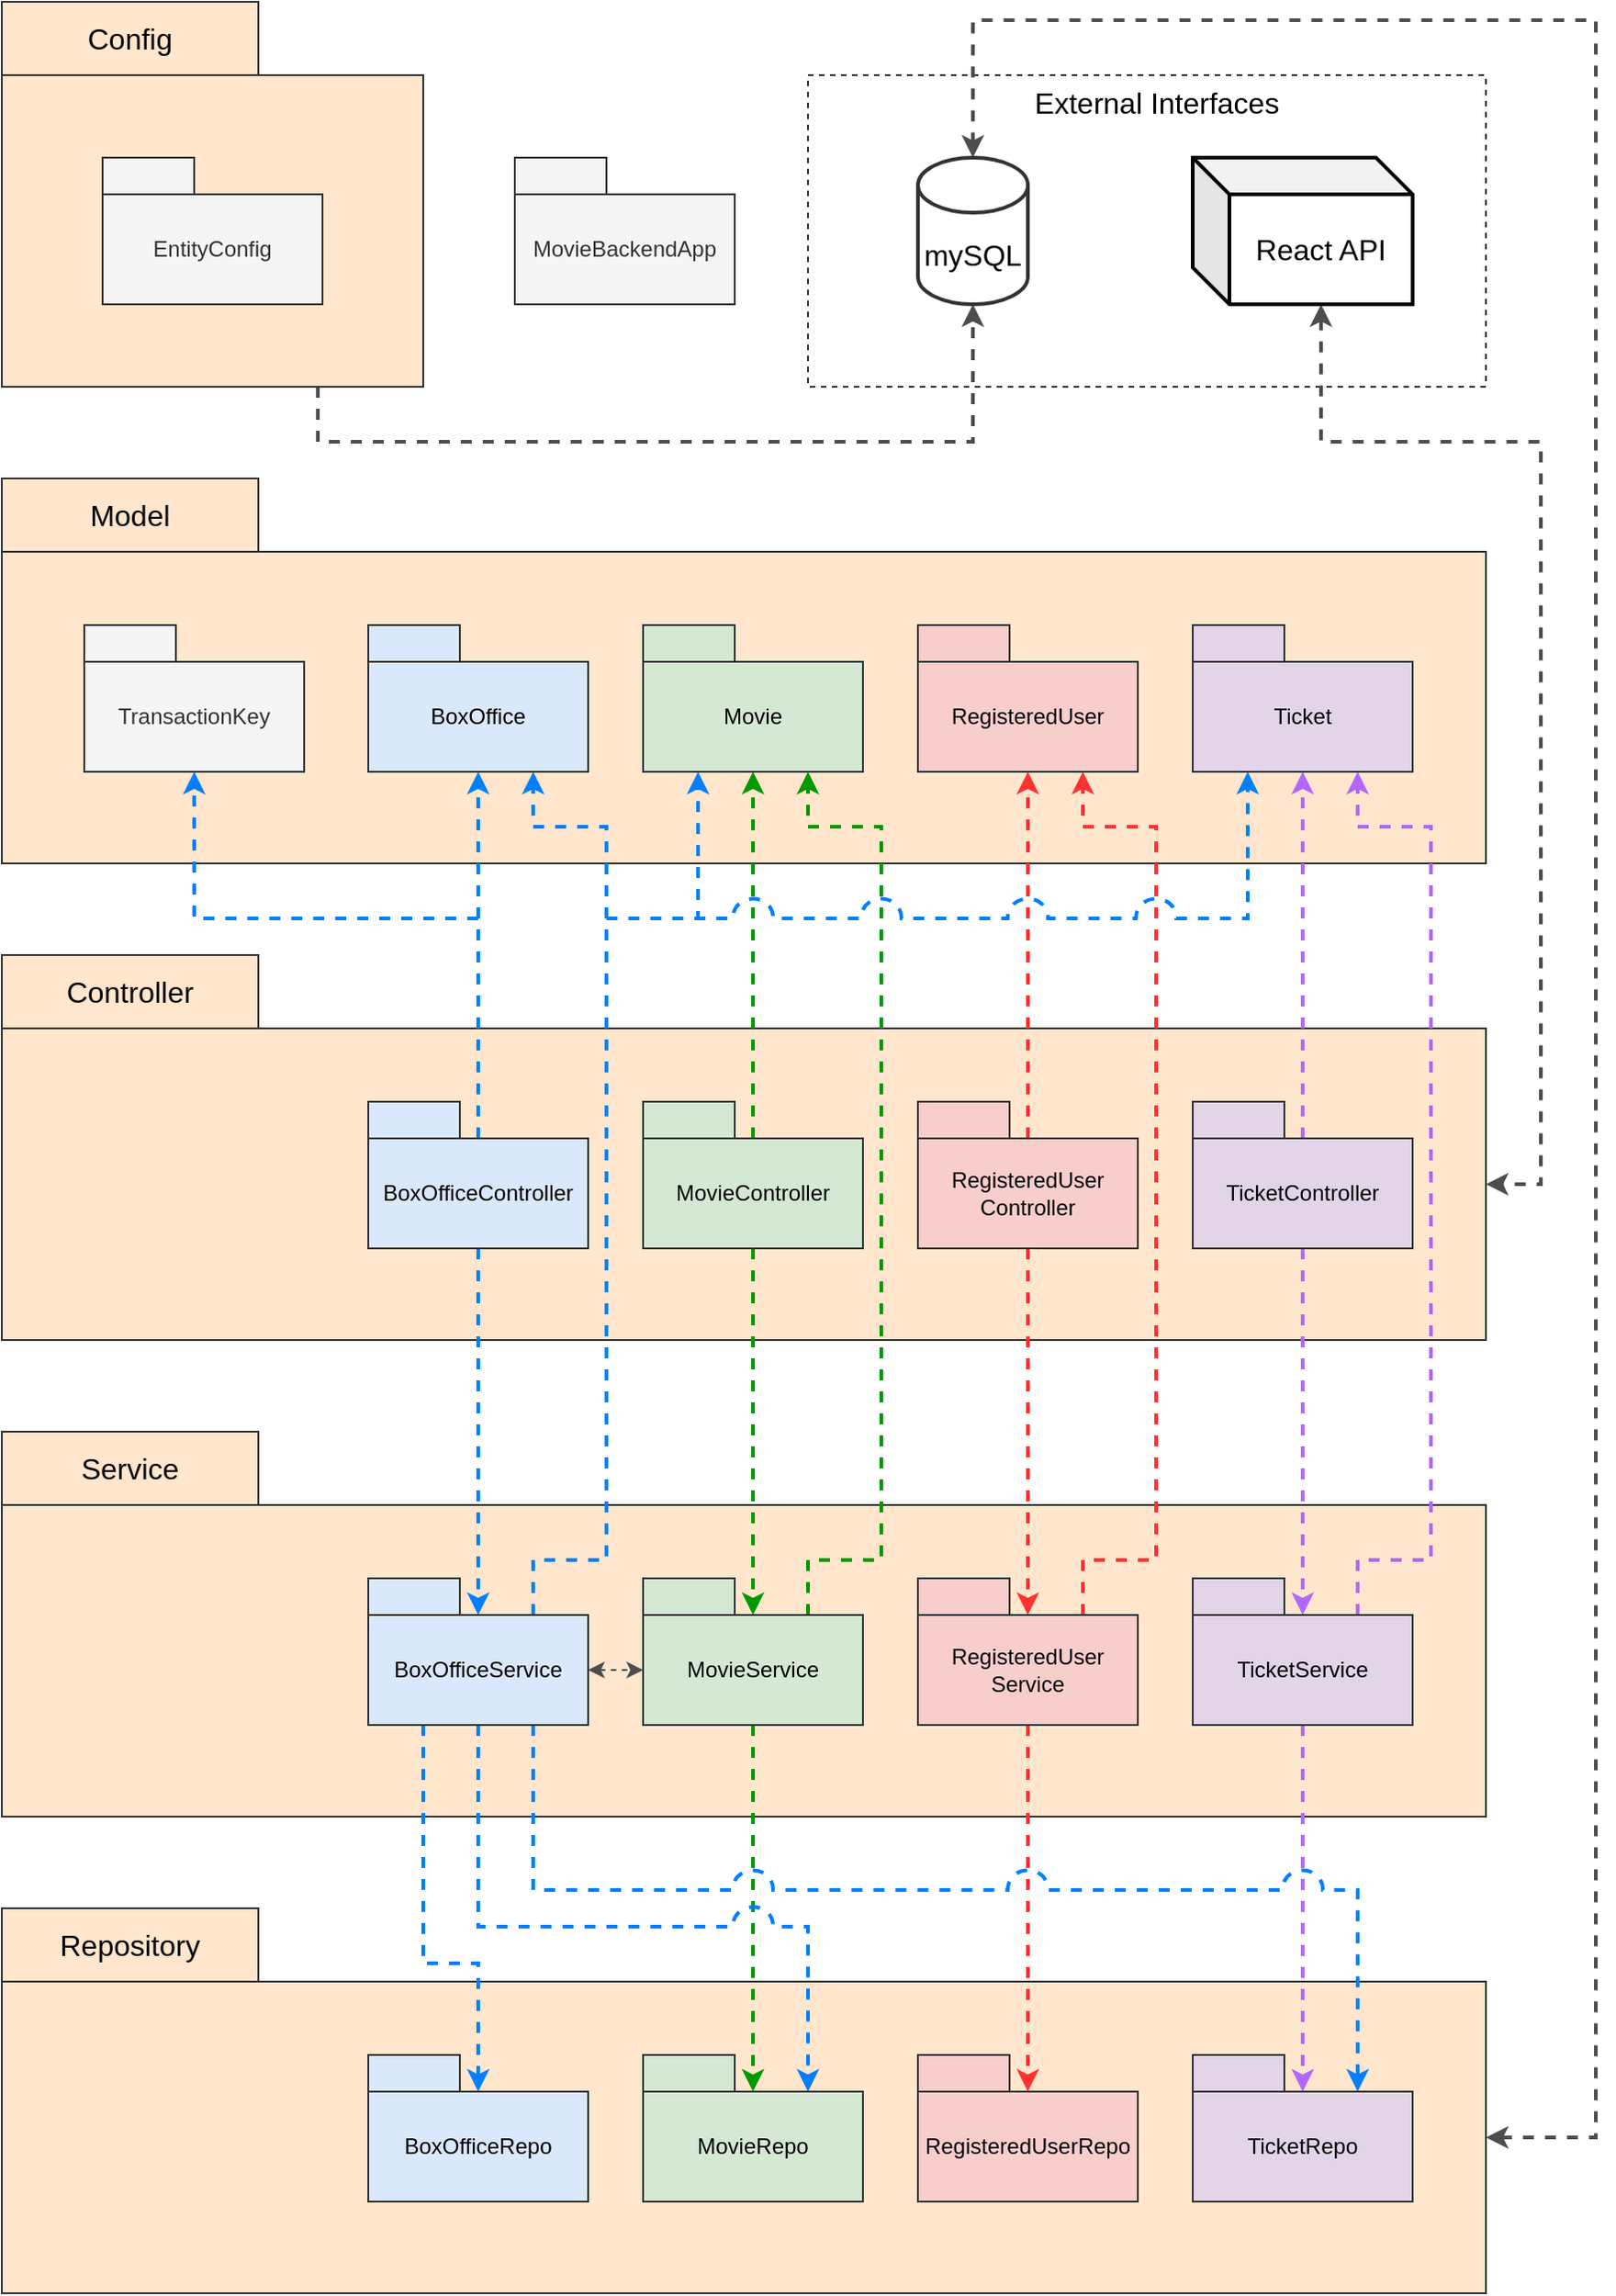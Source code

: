 <mxfile version="20.6.0" type="google"><diagram id="_7TqwihycuXLlXXoLsJj" name="Page-1"><mxGraphModel dx="1623" dy="2014" grid="1" gridSize="10" guides="1" tooltips="1" connect="1" arrows="1" fold="1" page="1" pageScale="1" pageWidth="1700" pageHeight="1100" math="0" shadow="0"><root><mxCell id="0"/><mxCell id="1" parent="0"/><mxCell id="McAELG560478Uf4WQl_z-134" value="" style="rounded=0;whiteSpace=wrap;html=1;dashed=1;strokeColor=#333333;strokeWidth=1;fontSize=16;fillColor=none;" vertex="1" parent="1"><mxGeometry x="880" width="370" height="170" as="geometry"/></mxCell><mxCell id="McAELG560478Uf4WQl_z-39" value="" style="rounded=0;whiteSpace=wrap;html=1;fillColor=#ffe6cc;strokeColor=#333333;" vertex="1" parent="1"><mxGeometry x="440" y="520" width="810" height="170" as="geometry"/></mxCell><mxCell id="McAELG560478Uf4WQl_z-38" value="" style="rounded=0;whiteSpace=wrap;html=1;fillColor=#ffe6cc;strokeColor=#333333;" vertex="1" parent="1"><mxGeometry x="440" y="260" width="810" height="170" as="geometry"/></mxCell><mxCell id="McAELG560478Uf4WQl_z-2" value="Model" style="rounded=0;whiteSpace=wrap;html=1;fillColor=#ffe6cc;strokeColor=#333333;fontSize=16;" vertex="1" parent="1"><mxGeometry x="440" y="220" width="140" height="40" as="geometry"/></mxCell><mxCell id="McAELG560478Uf4WQl_z-22" value="Controller" style="rounded=0;whiteSpace=wrap;html=1;fillColor=#ffe6cc;strokeColor=#333333;fontSize=16;" vertex="1" parent="1"><mxGeometry x="440" y="480" width="140" height="40" as="geometry"/></mxCell><mxCell id="McAELG560478Uf4WQl_z-41" value="" style="rounded=0;whiteSpace=wrap;html=1;fillColor=#ffe6cc;strokeColor=#333333;" vertex="1" parent="1"><mxGeometry x="440" y="780" width="810" height="170" as="geometry"/></mxCell><mxCell id="McAELG560478Uf4WQl_z-42" value="Service" style="rounded=0;whiteSpace=wrap;html=1;fillColor=#ffe6cc;strokeColor=#333333;fontSize=16;" vertex="1" parent="1"><mxGeometry x="440" y="740" width="140" height="40" as="geometry"/></mxCell><mxCell id="McAELG560478Uf4WQl_z-139" style="edgeStyle=orthogonalEdgeStyle;rounded=0;jumpStyle=arc;jumpSize=20;orthogonalLoop=1;jettySize=auto;html=1;exitX=1;exitY=0.5;exitDx=0;exitDy=0;entryX=0.5;entryY=0;entryDx=0;entryDy=0;entryPerimeter=0;dashed=1;strokeColor=#4D4D4D;strokeWidth=2;fontSize=16;startArrow=classic;startFill=1;" edge="1" parent="1" source="McAELG560478Uf4WQl_z-58" target="McAELG560478Uf4WQl_z-132"><mxGeometry relative="1" as="geometry"><Array as="points"><mxPoint x="1310" y="1125"/><mxPoint x="1310" y="-30"/><mxPoint x="970" y="-30"/></Array></mxGeometry></mxCell><mxCell id="McAELG560478Uf4WQl_z-58" value="" style="rounded=0;whiteSpace=wrap;html=1;fillColor=#ffe6cc;strokeColor=#333333;" vertex="1" parent="1"><mxGeometry x="440" y="1040" width="810" height="170" as="geometry"/></mxCell><mxCell id="McAELG560478Uf4WQl_z-59" value="Repository" style="rounded=0;whiteSpace=wrap;html=1;fillColor=#ffe6cc;strokeColor=#333333;fontSize=16;" vertex="1" parent="1"><mxGeometry x="440" y="1000" width="140" height="40" as="geometry"/></mxCell><mxCell id="McAELG560478Uf4WQl_z-75" style="edgeStyle=orthogonalEdgeStyle;rounded=0;orthogonalLoop=1;jettySize=auto;html=1;exitX=0.5;exitY=0;exitDx=0;exitDy=0;entryX=0.5;entryY=1;entryDx=0;entryDy=0;dashed=1;strokeWidth=2;strokeColor=#007FFF;" edge="1" parent="1" source="McAELG560478Uf4WQl_z-24" target="McAELG560478Uf4WQl_z-18"><mxGeometry relative="1" as="geometry"><Array as="points"><mxPoint x="700" y="460"/><mxPoint x="545" y="460"/></Array></mxGeometry></mxCell><mxCell id="McAELG560478Uf4WQl_z-76" style="edgeStyle=orthogonalEdgeStyle;rounded=0;orthogonalLoop=1;jettySize=auto;html=1;exitX=0.5;exitY=0;exitDx=0;exitDy=0;entryX=0.5;entryY=1;entryDx=0;entryDy=0;dashed=1;fillColor=#0050ef;strokeColor=#007FFF;strokeWidth=2;" edge="1" parent="1" source="McAELG560478Uf4WQl_z-24" target="McAELG560478Uf4WQl_z-5"><mxGeometry relative="1" as="geometry"/></mxCell><mxCell id="McAELG560478Uf4WQl_z-77" style="edgeStyle=orthogonalEdgeStyle;rounded=0;orthogonalLoop=1;jettySize=auto;html=1;exitX=0.5;exitY=0;exitDx=0;exitDy=0;entryX=0.5;entryY=1;entryDx=0;entryDy=0;dashed=1;strokeWidth=2;strokeColor=#009900;" edge="1" parent="1" source="McAELG560478Uf4WQl_z-27" target="McAELG560478Uf4WQl_z-9"><mxGeometry relative="1" as="geometry"/></mxCell><mxCell id="McAELG560478Uf4WQl_z-78" style="edgeStyle=orthogonalEdgeStyle;rounded=0;orthogonalLoop=1;jettySize=auto;html=1;exitX=0.5;exitY=0;exitDx=0;exitDy=0;entryX=0.5;entryY=1;entryDx=0;entryDy=0;dashed=1;strokeColor=#FF3333;strokeWidth=2;" edge="1" parent="1" source="McAELG560478Uf4WQl_z-30" target="McAELG560478Uf4WQl_z-12"><mxGeometry relative="1" as="geometry"/></mxCell><mxCell id="McAELG560478Uf4WQl_z-79" style="edgeStyle=orthogonalEdgeStyle;rounded=0;orthogonalLoop=1;jettySize=auto;html=1;exitX=0.5;exitY=0;exitDx=0;exitDy=0;entryX=0.5;entryY=1;entryDx=0;entryDy=0;dashed=1;strokeColor=#B266FF;strokeWidth=2;" edge="1" parent="1" source="McAELG560478Uf4WQl_z-33" target="McAELG560478Uf4WQl_z-15"><mxGeometry relative="1" as="geometry"/></mxCell><mxCell id="McAELG560478Uf4WQl_z-80" style="edgeStyle=orthogonalEdgeStyle;rounded=0;orthogonalLoop=1;jettySize=auto;html=1;exitX=0.5;exitY=1;exitDx=0;exitDy=0;entryX=0.5;entryY=0;entryDx=0;entryDy=0;dashed=1;strokeWidth=2;strokeColor=#009900;" edge="1" parent="1" source="McAELG560478Uf4WQl_z-47" target="McAELG560478Uf4WQl_z-64"><mxGeometry relative="1" as="geometry"/></mxCell><mxCell id="McAELG560478Uf4WQl_z-81" style="edgeStyle=orthogonalEdgeStyle;rounded=0;orthogonalLoop=1;jettySize=auto;html=1;exitX=0.5;exitY=1;exitDx=0;exitDy=0;entryX=0.5;entryY=0;entryDx=0;entryDy=0;dashed=1;strokeColor=#FF3333;strokeWidth=2;" edge="1" parent="1" source="McAELG560478Uf4WQl_z-50" target="McAELG560478Uf4WQl_z-67"><mxGeometry relative="1" as="geometry"/></mxCell><mxCell id="McAELG560478Uf4WQl_z-82" style="edgeStyle=orthogonalEdgeStyle;rounded=0;orthogonalLoop=1;jettySize=auto;html=1;exitX=0.5;exitY=1;exitDx=0;exitDy=0;entryX=0.5;entryY=0;entryDx=0;entryDy=0;dashed=1;strokeColor=#B266FF;strokeWidth=2;" edge="1" parent="1" source="McAELG560478Uf4WQl_z-53" target="McAELG560478Uf4WQl_z-70"><mxGeometry relative="1" as="geometry"/></mxCell><mxCell id="McAELG560478Uf4WQl_z-83" style="edgeStyle=orthogonalEdgeStyle;rounded=0;orthogonalLoop=1;jettySize=auto;html=1;exitX=0.25;exitY=1;exitDx=0;exitDy=0;entryX=0.5;entryY=0;entryDx=0;entryDy=0;dashed=1;strokeWidth=2;strokeColor=#007FFF;" edge="1" parent="1" source="McAELG560478Uf4WQl_z-44" target="McAELG560478Uf4WQl_z-61"><mxGeometry relative="1" as="geometry"><Array as="points"><mxPoint x="670" y="1030"/><mxPoint x="700" y="1030"/></Array></mxGeometry></mxCell><mxCell id="McAELG560478Uf4WQl_z-84" style="edgeStyle=orthogonalEdgeStyle;rounded=0;orthogonalLoop=1;jettySize=auto;html=1;exitX=1;exitY=0.5;exitDx=0;exitDy=0;entryX=0;entryY=0.5;entryDx=0;entryDy=0;dashed=1;startArrow=classic;startFill=1;strokeColor=#4D4D4D;" edge="1" parent="1" source="McAELG560478Uf4WQl_z-44" target="McAELG560478Uf4WQl_z-47"><mxGeometry relative="1" as="geometry"/></mxCell><mxCell id="McAELG560478Uf4WQl_z-85" style="edgeStyle=orthogonalEdgeStyle;rounded=0;orthogonalLoop=1;jettySize=auto;html=1;exitX=0.5;exitY=1;exitDx=0;exitDy=0;entryX=0.75;entryY=0;entryDx=0;entryDy=0;dashed=1;startArrow=none;startFill=0;jumpStyle=arc;jumpSize=20;strokeWidth=2;strokeColor=#007FFF;" edge="1" parent="1" source="McAELG560478Uf4WQl_z-44" target="McAELG560478Uf4WQl_z-64"><mxGeometry relative="1" as="geometry"><Array as="points"><mxPoint x="700" y="1010"/><mxPoint x="880" y="1010"/></Array></mxGeometry></mxCell><mxCell id="McAELG560478Uf4WQl_z-89" style="edgeStyle=orthogonalEdgeStyle;rounded=0;jumpStyle=arc;orthogonalLoop=1;jettySize=auto;html=1;exitX=0.75;exitY=1;exitDx=0;exitDy=0;entryX=0.75;entryY=0;entryDx=0;entryDy=0;dashed=1;startArrow=none;startFill=0;jumpSize=20;strokeWidth=2;strokeColor=#007FFF;" edge="1" parent="1" source="McAELG560478Uf4WQl_z-44" target="McAELG560478Uf4WQl_z-70"><mxGeometry relative="1" as="geometry"><Array as="points"><mxPoint x="730" y="990"/><mxPoint x="1180" y="990"/></Array></mxGeometry></mxCell><mxCell id="McAELG560478Uf4WQl_z-90" style="edgeStyle=orthogonalEdgeStyle;rounded=0;jumpStyle=arc;jumpSize=20;orthogonalLoop=1;jettySize=auto;html=1;exitX=0.5;exitY=1;exitDx=0;exitDy=0;entryX=0.5;entryY=0;entryDx=0;entryDy=0;dashed=1;startArrow=none;startFill=0;strokeWidth=2;strokeColor=#007FFF;" edge="1" parent="1" source="McAELG560478Uf4WQl_z-24" target="McAELG560478Uf4WQl_z-44"><mxGeometry relative="1" as="geometry"/></mxCell><mxCell id="McAELG560478Uf4WQl_z-91" style="edgeStyle=orthogonalEdgeStyle;rounded=0;jumpStyle=arc;jumpSize=20;orthogonalLoop=1;jettySize=auto;html=1;exitX=0.5;exitY=1;exitDx=0;exitDy=0;entryX=0.5;entryY=0;entryDx=0;entryDy=0;dashed=1;startArrow=none;startFill=0;strokeWidth=2;strokeColor=#009900;" edge="1" parent="1" source="McAELG560478Uf4WQl_z-27" target="McAELG560478Uf4WQl_z-47"><mxGeometry relative="1" as="geometry"/></mxCell><mxCell id="McAELG560478Uf4WQl_z-92" style="edgeStyle=orthogonalEdgeStyle;rounded=0;jumpStyle=arc;jumpSize=20;orthogonalLoop=1;jettySize=auto;html=1;exitX=0.5;exitY=1;exitDx=0;exitDy=0;entryX=0.5;entryY=0;entryDx=0;entryDy=0;dashed=1;startArrow=none;startFill=0;strokeColor=#FF3333;strokeWidth=2;" edge="1" parent="1" source="McAELG560478Uf4WQl_z-30" target="McAELG560478Uf4WQl_z-50"><mxGeometry relative="1" as="geometry"/></mxCell><mxCell id="McAELG560478Uf4WQl_z-93" style="edgeStyle=orthogonalEdgeStyle;rounded=0;jumpStyle=arc;jumpSize=20;orthogonalLoop=1;jettySize=auto;html=1;exitX=0.5;exitY=1;exitDx=0;exitDy=0;entryX=0.5;entryY=0;entryDx=0;entryDy=0;dashed=1;startArrow=none;startFill=0;strokeColor=#B266FF;strokeWidth=2;" edge="1" parent="1" source="McAELG560478Uf4WQl_z-33" target="McAELG560478Uf4WQl_z-53"><mxGeometry relative="1" as="geometry"/></mxCell><mxCell id="McAELG560478Uf4WQl_z-97" style="edgeStyle=orthogonalEdgeStyle;rounded=0;jumpStyle=arc;jumpSize=20;orthogonalLoop=1;jettySize=auto;html=1;exitX=0.75;exitY=0;exitDx=0;exitDy=0;entryX=0.75;entryY=1;entryDx=0;entryDy=0;dashed=1;startArrow=none;startFill=0;strokeColor=#FF3333;strokeWidth=2;" edge="1" parent="1" source="McAELG560478Uf4WQl_z-50" target="McAELG560478Uf4WQl_z-12"><mxGeometry relative="1" as="geometry"><Array as="points"><mxPoint x="1030" y="810"/><mxPoint x="1070" y="810"/><mxPoint x="1070" y="410"/><mxPoint x="1030" y="410"/></Array></mxGeometry></mxCell><mxCell id="McAELG560478Uf4WQl_z-98" style="edgeStyle=orthogonalEdgeStyle;rounded=0;jumpStyle=arc;jumpSize=20;orthogonalLoop=1;jettySize=auto;html=1;exitX=0.75;exitY=0;exitDx=0;exitDy=0;entryX=0.75;entryY=1;entryDx=0;entryDy=0;dashed=1;startArrow=none;startFill=0;strokeColor=#B266FF;strokeWidth=2;" edge="1" parent="1" source="McAELG560478Uf4WQl_z-53" target="McAELG560478Uf4WQl_z-15"><mxGeometry relative="1" as="geometry"><Array as="points"><mxPoint x="1180" y="810"/><mxPoint x="1220" y="810"/><mxPoint x="1220" y="410"/><mxPoint x="1180" y="410"/></Array></mxGeometry></mxCell><mxCell id="McAELG560478Uf4WQl_z-99" style="edgeStyle=orthogonalEdgeStyle;rounded=0;jumpStyle=arc;jumpSize=20;orthogonalLoop=1;jettySize=auto;html=1;exitX=0.75;exitY=0;exitDx=0;exitDy=0;entryX=0.75;entryY=1;entryDx=0;entryDy=0;dashed=1;startArrow=none;startFill=0;strokeColor=#009900;strokeWidth=2;" edge="1" parent="1" source="McAELG560478Uf4WQl_z-47" target="McAELG560478Uf4WQl_z-9"><mxGeometry relative="1" as="geometry"><Array as="points"><mxPoint x="880" y="810"/><mxPoint x="920" y="810"/><mxPoint x="920" y="410"/><mxPoint x="880" y="410"/></Array></mxGeometry></mxCell><mxCell id="McAELG560478Uf4WQl_z-100" style="edgeStyle=orthogonalEdgeStyle;rounded=0;jumpStyle=arc;jumpSize=20;orthogonalLoop=1;jettySize=auto;html=1;exitX=0.75;exitY=0;exitDx=0;exitDy=0;entryX=0.75;entryY=1;entryDx=0;entryDy=0;dashed=1;startArrow=none;startFill=0;strokeWidth=2;strokeColor=#007FFF;" edge="1" parent="1" source="McAELG560478Uf4WQl_z-44" target="McAELG560478Uf4WQl_z-5"><mxGeometry relative="1" as="geometry"><Array as="points"><mxPoint x="730" y="810"/><mxPoint x="770" y="810"/><mxPoint x="770" y="410"/><mxPoint x="730" y="410"/></Array></mxGeometry></mxCell><mxCell id="McAELG560478Uf4WQl_z-101" style="edgeStyle=orthogonalEdgeStyle;rounded=0;jumpStyle=arc;jumpSize=20;orthogonalLoop=1;jettySize=auto;html=1;exitX=0.75;exitY=0;exitDx=0;exitDy=0;entryX=0.25;entryY=1;entryDx=0;entryDy=0;dashed=1;startArrow=none;startFill=0;strokeWidth=2;strokeColor=#007FFF;" edge="1" parent="1" source="McAELG560478Uf4WQl_z-44" target="McAELG560478Uf4WQl_z-15"><mxGeometry relative="1" as="geometry"><Array as="points"><mxPoint x="730" y="810"/><mxPoint x="770" y="810"/><mxPoint x="770" y="460"/><mxPoint x="1120" y="460"/></Array></mxGeometry></mxCell><mxCell id="McAELG560478Uf4WQl_z-102" style="edgeStyle=orthogonalEdgeStyle;rounded=0;jumpStyle=arc;jumpSize=20;orthogonalLoop=1;jettySize=auto;html=1;exitX=0.75;exitY=0;exitDx=0;exitDy=0;entryX=0.25;entryY=1;entryDx=0;entryDy=0;dashed=1;startArrow=none;startFill=0;strokeWidth=2;strokeColor=#007FFF;" edge="1" parent="1" source="McAELG560478Uf4WQl_z-44" target="McAELG560478Uf4WQl_z-9"><mxGeometry relative="1" as="geometry"><Array as="points"><mxPoint x="730" y="810"/><mxPoint x="770" y="810"/><mxPoint x="770" y="460"/><mxPoint x="820" y="460"/></Array></mxGeometry></mxCell><mxCell id="McAELG560478Uf4WQl_z-18" value="TransactionKey" style="rounded=0;whiteSpace=wrap;html=1;fillColor=#f5f5f5;fontColor=#333333;strokeColor=#333333;" vertex="1" parent="1"><mxGeometry x="485" y="320" width="120" height="60" as="geometry"/></mxCell><mxCell id="McAELG560478Uf4WQl_z-19" value="" style="rounded=0;whiteSpace=wrap;html=1;fillColor=#f5f5f5;fontColor=#333333;strokeColor=#333333;" vertex="1" parent="1"><mxGeometry x="485" y="300" width="50" height="20" as="geometry"/></mxCell><mxCell id="McAELG560478Uf4WQl_z-5" value="BoxOffice" style="rounded=0;whiteSpace=wrap;html=1;fillColor=#dae8fc;strokeColor=#333333;" vertex="1" parent="1"><mxGeometry x="640" y="320" width="120" height="60" as="geometry"/></mxCell><mxCell id="McAELG560478Uf4WQl_z-6" value="" style="rounded=0;whiteSpace=wrap;html=1;fillColor=#dae8fc;strokeColor=#333333;" vertex="1" parent="1"><mxGeometry x="640" y="300" width="50" height="20" as="geometry"/></mxCell><mxCell id="McAELG560478Uf4WQl_z-9" value="Movie" style="rounded=0;whiteSpace=wrap;html=1;fillColor=#d5e8d4;strokeColor=#333333;" vertex="1" parent="1"><mxGeometry x="790" y="320" width="120" height="60" as="geometry"/></mxCell><mxCell id="McAELG560478Uf4WQl_z-10" value="" style="rounded=0;whiteSpace=wrap;html=1;fillColor=#d5e8d4;strokeColor=#333333;" vertex="1" parent="1"><mxGeometry x="790" y="300" width="50" height="20" as="geometry"/></mxCell><mxCell id="McAELG560478Uf4WQl_z-12" value="RegisteredUser" style="rounded=0;whiteSpace=wrap;html=1;fillColor=#f8cecc;strokeColor=#333333;" vertex="1" parent="1"><mxGeometry x="940" y="320" width="120" height="60" as="geometry"/></mxCell><mxCell id="McAELG560478Uf4WQl_z-13" value="" style="rounded=0;whiteSpace=wrap;html=1;fillColor=#f8cecc;strokeColor=#333333;" vertex="1" parent="1"><mxGeometry x="940" y="300" width="50" height="20" as="geometry"/></mxCell><mxCell id="McAELG560478Uf4WQl_z-15" value="Ticket" style="rounded=0;whiteSpace=wrap;html=1;fillColor=#e1d5e7;strokeColor=#333333;" vertex="1" parent="1"><mxGeometry x="1090" y="320" width="120" height="60" as="geometry"/></mxCell><mxCell id="McAELG560478Uf4WQl_z-16" value="" style="rounded=0;whiteSpace=wrap;html=1;fillColor=#e1d5e7;strokeColor=#333333;" vertex="1" parent="1"><mxGeometry x="1090" y="300" width="50" height="20" as="geometry"/></mxCell><mxCell id="McAELG560478Uf4WQl_z-44" value="BoxOfficeService" style="rounded=0;whiteSpace=wrap;html=1;fillColor=#dae8fc;strokeColor=#6c8ebf;" vertex="1" parent="1"><mxGeometry x="640" y="840" width="120" height="60" as="geometry"/></mxCell><mxCell id="McAELG560478Uf4WQl_z-45" value="" style="rounded=0;whiteSpace=wrap;html=1;fillColor=#dae8fc;strokeColor=#6c8ebf;" vertex="1" parent="1"><mxGeometry x="640" y="820" width="50" height="20" as="geometry"/></mxCell><mxCell id="McAELG560478Uf4WQl_z-47" value="MovieService" style="rounded=0;whiteSpace=wrap;html=1;" vertex="1" parent="1"><mxGeometry x="790" y="840" width="120" height="60" as="geometry"/></mxCell><mxCell id="McAELG560478Uf4WQl_z-48" value="" style="rounded=0;whiteSpace=wrap;html=1;" vertex="1" parent="1"><mxGeometry x="790" y="820" width="50" height="20" as="geometry"/></mxCell><mxCell id="McAELG560478Uf4WQl_z-50" value="RegisteredUser&lt;br&gt;Service" style="rounded=0;whiteSpace=wrap;html=1;fillColor=#f8cecc;strokeColor=#b85450;" vertex="1" parent="1"><mxGeometry x="940" y="840" width="120" height="60" as="geometry"/></mxCell><mxCell id="McAELG560478Uf4WQl_z-51" value="" style="rounded=0;whiteSpace=wrap;html=1;fillColor=#f8cecc;strokeColor=#b85450;" vertex="1" parent="1"><mxGeometry x="940" y="820" width="50" height="20" as="geometry"/></mxCell><mxCell id="McAELG560478Uf4WQl_z-53" value="TicketService" style="rounded=0;whiteSpace=wrap;html=1;fillColor=#e1d5e7;strokeColor=#333333;" vertex="1" parent="1"><mxGeometry x="1090" y="840" width="120" height="60" as="geometry"/></mxCell><mxCell id="McAELG560478Uf4WQl_z-54" value="" style="rounded=0;whiteSpace=wrap;html=1;fillColor=#e1d5e7;strokeColor=#9673a6;" vertex="1" parent="1"><mxGeometry x="1090" y="820" width="50" height="20" as="geometry"/></mxCell><mxCell id="McAELG560478Uf4WQl_z-61" value="BoxOfficeRepo" style="rounded=0;whiteSpace=wrap;html=1;fillColor=#dae8fc;strokeColor=#333333;" vertex="1" parent="1"><mxGeometry x="640" y="1100" width="120" height="60" as="geometry"/></mxCell><mxCell id="McAELG560478Uf4WQl_z-62" value="" style="rounded=0;whiteSpace=wrap;html=1;fillColor=#dae8fc;strokeColor=#333333;" vertex="1" parent="1"><mxGeometry x="640" y="1080" width="50" height="20" as="geometry"/></mxCell><mxCell id="McAELG560478Uf4WQl_z-64" value="MovieRepo" style="rounded=0;whiteSpace=wrap;html=1;fillColor=#d5e8d4;strokeColor=#333333;" vertex="1" parent="1"><mxGeometry x="790" y="1100" width="120" height="60" as="geometry"/></mxCell><mxCell id="McAELG560478Uf4WQl_z-65" value="" style="rounded=0;whiteSpace=wrap;html=1;" vertex="1" parent="1"><mxGeometry x="790" y="1080" width="50" height="20" as="geometry"/></mxCell><mxCell id="McAELG560478Uf4WQl_z-67" value="RegisteredUserRepo" style="rounded=0;whiteSpace=wrap;html=1;fillColor=#f8cecc;strokeColor=#333333;" vertex="1" parent="1"><mxGeometry x="940" y="1100" width="120" height="60" as="geometry"/></mxCell><mxCell id="McAELG560478Uf4WQl_z-68" value="" style="rounded=0;whiteSpace=wrap;html=1;fillColor=#f8cecc;strokeColor=#333333;" vertex="1" parent="1"><mxGeometry x="940" y="1080" width="50" height="20" as="geometry"/></mxCell><mxCell id="McAELG560478Uf4WQl_z-70" value="TicketRepo" style="rounded=0;whiteSpace=wrap;html=1;fillColor=#e1d5e7;strokeColor=#333333;" vertex="1" parent="1"><mxGeometry x="1090" y="1100" width="120" height="60" as="geometry"/></mxCell><mxCell id="McAELG560478Uf4WQl_z-71" value="" style="rounded=0;whiteSpace=wrap;html=1;fillColor=#e1d5e7;strokeColor=#333333;" vertex="1" parent="1"><mxGeometry x="1090" y="1080" width="50" height="20" as="geometry"/></mxCell><mxCell id="McAELG560478Uf4WQl_z-24" value="BoxOfficeController" style="rounded=0;whiteSpace=wrap;html=1;fillColor=#dae8fc;strokeColor=#333333;" vertex="1" parent="1"><mxGeometry x="640" y="580" width="120" height="60" as="geometry"/></mxCell><mxCell id="McAELG560478Uf4WQl_z-25" value="" style="rounded=0;whiteSpace=wrap;html=1;fillColor=#dae8fc;strokeColor=#333333;" vertex="1" parent="1"><mxGeometry x="640" y="560" width="50" height="20" as="geometry"/></mxCell><mxCell id="McAELG560478Uf4WQl_z-30" value="RegisteredUser&lt;br&gt;Controller" style="rounded=0;whiteSpace=wrap;html=1;fillColor=#f8cecc;strokeColor=#b85450;" vertex="1" parent="1"><mxGeometry x="940" y="580" width="120" height="60" as="geometry"/></mxCell><mxCell id="McAELG560478Uf4WQl_z-31" value="" style="rounded=0;whiteSpace=wrap;html=1;fillColor=#f8cecc;strokeColor=#b85450;" vertex="1" parent="1"><mxGeometry x="940" y="560" width="50" height="20" as="geometry"/></mxCell><mxCell id="McAELG560478Uf4WQl_z-27" value="MovieController" style="rounded=0;whiteSpace=wrap;html=1;" vertex="1" parent="1"><mxGeometry x="790" y="580" width="120" height="60" as="geometry"/></mxCell><mxCell id="McAELG560478Uf4WQl_z-28" value="" style="rounded=0;whiteSpace=wrap;html=1;" vertex="1" parent="1"><mxGeometry x="790" y="560" width="50" height="20" as="geometry"/></mxCell><mxCell id="McAELG560478Uf4WQl_z-33" value="TicketController" style="rounded=0;whiteSpace=wrap;html=1;fillColor=#e1d5e7;strokeColor=#9673a6;" vertex="1" parent="1"><mxGeometry x="1090" y="580" width="120" height="60" as="geometry"/></mxCell><mxCell id="McAELG560478Uf4WQl_z-34" value="" style="rounded=0;whiteSpace=wrap;html=1;fillColor=#e1d5e7;strokeColor=#9673a6;" vertex="1" parent="1"><mxGeometry x="1090" y="560" width="50" height="20" as="geometry"/></mxCell><mxCell id="McAELG560478Uf4WQl_z-103" value="" style="rounded=0;whiteSpace=wrap;html=1;fillColor=#d5e8d4;strokeColor=#333333;" vertex="1" parent="1"><mxGeometry x="790" y="560" width="50" height="20" as="geometry"/></mxCell><mxCell id="McAELG560478Uf4WQl_z-104" value="MovieController" style="rounded=0;whiteSpace=wrap;html=1;fillColor=#d5e8d4;strokeColor=#333333;" vertex="1" parent="1"><mxGeometry x="790" y="580" width="120" height="60" as="geometry"/></mxCell><mxCell id="McAELG560478Uf4WQl_z-105" value="" style="rounded=0;whiteSpace=wrap;html=1;fillColor=#d5e8d4;strokeColor=#82b366;" vertex="1" parent="1"><mxGeometry x="790" y="820" width="50" height="20" as="geometry"/></mxCell><mxCell id="McAELG560478Uf4WQl_z-106" value="MovieService" style="rounded=0;whiteSpace=wrap;html=1;fillColor=#d5e8d4;strokeColor=#82b366;" vertex="1" parent="1"><mxGeometry x="790" y="840" width="120" height="60" as="geometry"/></mxCell><mxCell id="McAELG560478Uf4WQl_z-107" value="" style="rounded=0;whiteSpace=wrap;html=1;fillColor=#d5e8d4;strokeColor=#333333;" vertex="1" parent="1"><mxGeometry x="790" y="1080" width="50" height="20" as="geometry"/></mxCell><mxCell id="McAELG560478Uf4WQl_z-108" value="Config" style="rounded=0;whiteSpace=wrap;html=1;fillColor=#ffe6cc;strokeColor=#333333;fontSize=16;" vertex="1" parent="1"><mxGeometry x="440" y="-40" width="140" height="40" as="geometry"/></mxCell><mxCell id="McAELG560478Uf4WQl_z-137" style="edgeStyle=orthogonalEdgeStyle;rounded=0;jumpStyle=arc;jumpSize=20;orthogonalLoop=1;jettySize=auto;html=1;exitX=0.75;exitY=1;exitDx=0;exitDy=0;entryX=0.5;entryY=1;entryDx=0;entryDy=0;entryPerimeter=0;dashed=1;strokeColor=#4D4D4D;strokeWidth=2;fontSize=16;startArrow=none;startFill=0;" edge="1" parent="1" source="McAELG560478Uf4WQl_z-109" target="McAELG560478Uf4WQl_z-132"><mxGeometry relative="1" as="geometry"><Array as="points"><mxPoint x="613" y="200"/><mxPoint x="970" y="200"/></Array></mxGeometry></mxCell><mxCell id="McAELG560478Uf4WQl_z-109" value="" style="rounded=0;whiteSpace=wrap;html=1;fillColor=#ffe6cc;strokeColor=#333333;" vertex="1" parent="1"><mxGeometry x="440" width="230" height="170" as="geometry"/></mxCell><mxCell id="McAELG560478Uf4WQl_z-110" value="EntityConfig" style="rounded=0;whiteSpace=wrap;html=1;fillColor=#f5f5f5;fontColor=#333333;strokeColor=#333333;" vertex="1" parent="1"><mxGeometry x="495" y="65" width="120" height="60" as="geometry"/></mxCell><mxCell id="McAELG560478Uf4WQl_z-111" value="" style="rounded=0;whiteSpace=wrap;html=1;fillColor=#f5f5f5;fontColor=#333333;strokeColor=#333333;" vertex="1" parent="1"><mxGeometry x="495" y="45" width="50" height="20" as="geometry"/></mxCell><mxCell id="McAELG560478Uf4WQl_z-112" value="MovieBackendApp" style="rounded=0;whiteSpace=wrap;html=1;fillColor=#f5f5f5;fontColor=#333333;strokeColor=#333333;" vertex="1" parent="1"><mxGeometry x="720" y="65" width="120" height="60" as="geometry"/></mxCell><mxCell id="McAELG560478Uf4WQl_z-113" value="" style="rounded=0;whiteSpace=wrap;html=1;fillColor=#f5f5f5;fontColor=#333333;strokeColor=#333333;" vertex="1" parent="1"><mxGeometry x="720" y="45" width="50" height="20" as="geometry"/></mxCell><mxCell id="McAELG560478Uf4WQl_z-120" value="TicketController" style="rounded=0;whiteSpace=wrap;html=1;fillColor=#e1d5e7;strokeColor=#333333;" vertex="1" parent="1"><mxGeometry x="1090" y="580" width="120" height="60" as="geometry"/></mxCell><mxCell id="McAELG560478Uf4WQl_z-121" value="" style="rounded=0;whiteSpace=wrap;html=1;fillColor=#e1d5e7;strokeColor=#333333;" vertex="1" parent="1"><mxGeometry x="1090" y="560" width="50" height="20" as="geometry"/></mxCell><mxCell id="McAELG560478Uf4WQl_z-122" value="RegisteredUser&lt;br&gt;Controller" style="rounded=0;whiteSpace=wrap;html=1;fillColor=#f8cecc;strokeColor=#333333;" vertex="1" parent="1"><mxGeometry x="940" y="580" width="120" height="60" as="geometry"/></mxCell><mxCell id="McAELG560478Uf4WQl_z-123" value="" style="rounded=0;whiteSpace=wrap;html=1;fillColor=#f8cecc;strokeColor=#333333;" vertex="1" parent="1"><mxGeometry x="940" y="560" width="50" height="20" as="geometry"/></mxCell><mxCell id="McAELG560478Uf4WQl_z-124" value="" style="rounded=0;whiteSpace=wrap;html=1;fillColor=#dae8fc;strokeColor=#333333;" vertex="1" parent="1"><mxGeometry x="640" y="820" width="50" height="20" as="geometry"/></mxCell><mxCell id="McAELG560478Uf4WQl_z-125" value="BoxOfficeService" style="rounded=0;whiteSpace=wrap;html=1;fillColor=#dae8fc;strokeColor=#333333;" vertex="1" parent="1"><mxGeometry x="640" y="840" width="120" height="60" as="geometry"/></mxCell><mxCell id="McAELG560478Uf4WQl_z-126" value="" style="rounded=0;whiteSpace=wrap;html=1;fillColor=#d5e8d4;strokeColor=#333333;" vertex="1" parent="1"><mxGeometry x="790" y="820" width="50" height="20" as="geometry"/></mxCell><mxCell id="McAELG560478Uf4WQl_z-127" value="MovieService" style="rounded=0;whiteSpace=wrap;html=1;fillColor=#d5e8d4;strokeColor=#333333;" vertex="1" parent="1"><mxGeometry x="790" y="840" width="120" height="60" as="geometry"/></mxCell><mxCell id="McAELG560478Uf4WQl_z-128" value="" style="rounded=0;whiteSpace=wrap;html=1;fillColor=#f8cecc;strokeColor=#333333;" vertex="1" parent="1"><mxGeometry x="940" y="820" width="50" height="20" as="geometry"/></mxCell><mxCell id="McAELG560478Uf4WQl_z-129" value="RegisteredUser&lt;br&gt;Service" style="rounded=0;whiteSpace=wrap;html=1;fillColor=#f8cecc;strokeColor=#333333;" vertex="1" parent="1"><mxGeometry x="940" y="840" width="120" height="60" as="geometry"/></mxCell><mxCell id="McAELG560478Uf4WQl_z-130" value="" style="rounded=0;whiteSpace=wrap;html=1;fillColor=#e1d5e7;strokeColor=#333333;" vertex="1" parent="1"><mxGeometry x="1090" y="820" width="50" height="20" as="geometry"/></mxCell><mxCell id="McAELG560478Uf4WQl_z-132" value="mySQL" style="shape=cylinder3;whiteSpace=wrap;html=1;boundedLbl=1;backgroundOutline=1;size=15;strokeColor=#333333;strokeWidth=2;fontSize=16;" vertex="1" parent="1"><mxGeometry x="940" y="45" width="60" height="80" as="geometry"/></mxCell><mxCell id="McAELG560478Uf4WQl_z-138" style="edgeStyle=orthogonalEdgeStyle;rounded=0;jumpStyle=arc;jumpSize=20;orthogonalLoop=1;jettySize=auto;html=1;exitX=0;exitY=0;exitDx=70;exitDy=80;exitPerimeter=0;entryX=1;entryY=0.5;entryDx=0;entryDy=0;dashed=1;strokeColor=#4D4D4D;strokeWidth=2;fontSize=16;startArrow=classic;startFill=1;" edge="1" parent="1" source="McAELG560478Uf4WQl_z-135" target="McAELG560478Uf4WQl_z-39"><mxGeometry relative="1" as="geometry"><Array as="points"><mxPoint x="1160" y="200"/><mxPoint x="1280" y="200"/><mxPoint x="1280" y="605"/></Array></mxGeometry></mxCell><mxCell id="McAELG560478Uf4WQl_z-135" value="React API" style="shape=cube;whiteSpace=wrap;html=1;boundedLbl=1;backgroundOutline=1;darkOpacity=0.05;darkOpacity2=0.1;strokeColor=#000000;strokeWidth=2;fontSize=16;fillColor=default;" vertex="1" parent="1"><mxGeometry x="1090" y="45" width="120" height="80" as="geometry"/></mxCell><mxCell id="McAELG560478Uf4WQl_z-136" value="External Interfaces" style="text;html=1;align=center;verticalAlign=middle;resizable=0;points=[];autosize=1;strokeColor=none;fillColor=none;fontSize=16;" vertex="1" parent="1"><mxGeometry x="990" width="160" height="30" as="geometry"/></mxCell></root></mxGraphModel></diagram></mxfile>